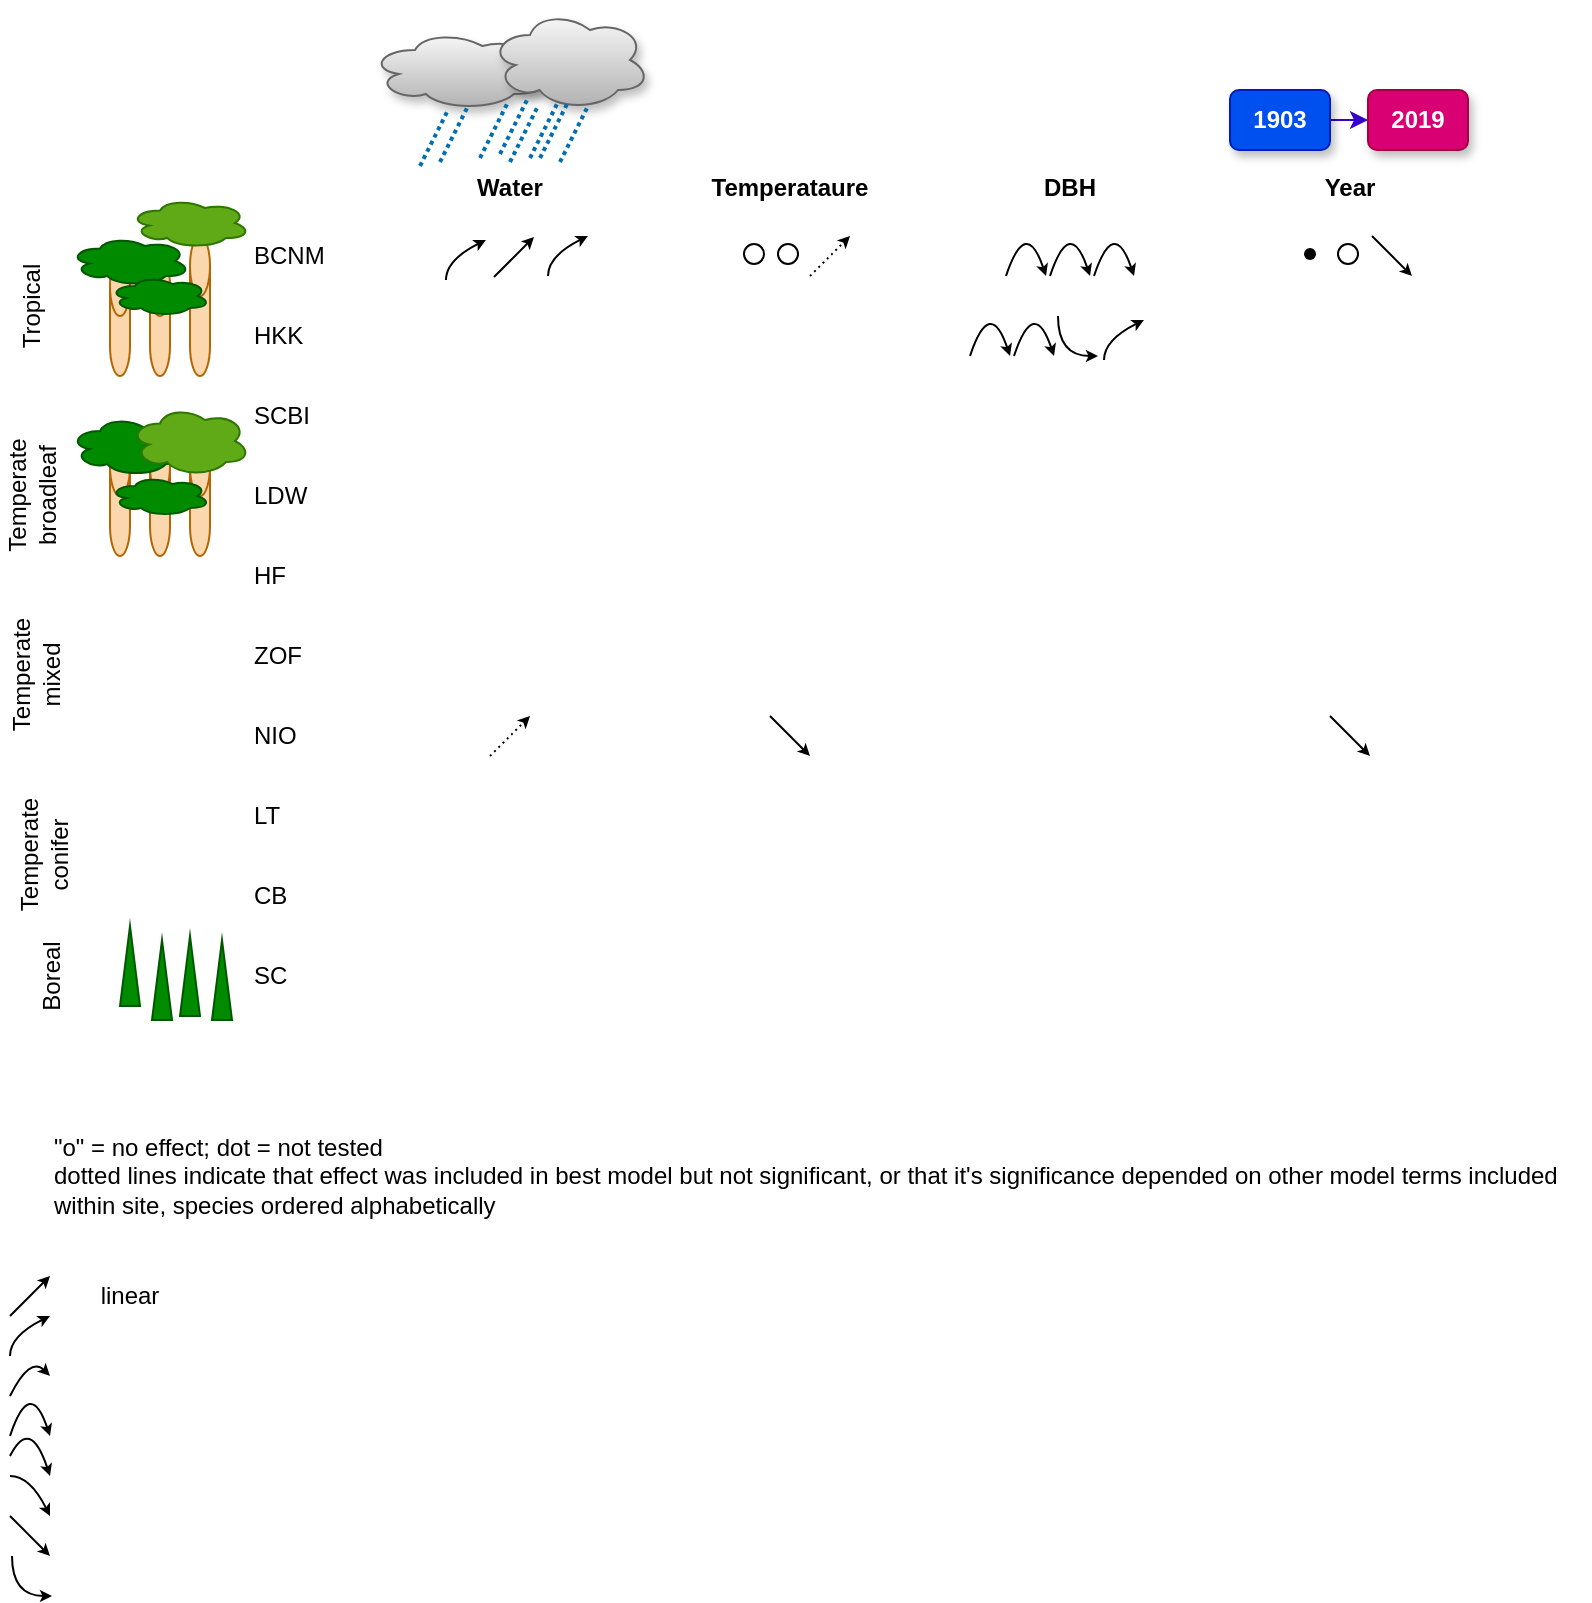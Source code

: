 <mxfile version="14.9.2" type="github">
  <diagram id="vM3CRT6O0fSCeh9qT38K" name="Page-1">
    <mxGraphModel dx="1186" dy="762" grid="1" gridSize="10" guides="1" tooltips="1" connect="1" arrows="1" fold="1" page="1" pageScale="1" pageWidth="850" pageHeight="1100" math="0" shadow="0">
      <root>
        <mxCell id="0" />
        <mxCell id="1" parent="0" />
        <mxCell id="987n7R604m4FKBWGDY3R-28" value="" style="shape=cylinder3;whiteSpace=wrap;html=1;boundedLbl=1;backgroundOutline=1;size=15;align=center;fillColor=#fad7ac;strokeColor=#b46504;" vertex="1" parent="1">
          <mxGeometry x="130" y="120" width="10" height="70" as="geometry" />
        </mxCell>
        <mxCell id="987n7R604m4FKBWGDY3R-27" value="" style="shape=cylinder3;whiteSpace=wrap;html=1;boundedLbl=1;backgroundOutline=1;size=15;align=center;fillColor=#fad7ac;strokeColor=#b46504;" vertex="1" parent="1">
          <mxGeometry x="110" y="130" width="10" height="60" as="geometry" />
        </mxCell>
        <mxCell id="987n7R604m4FKBWGDY3R-26" value="" style="shape=cylinder3;whiteSpace=wrap;html=1;boundedLbl=1;backgroundOutline=1;size=15;align=center;fillColor=#fad7ac;strokeColor=#b46504;" vertex="1" parent="1">
          <mxGeometry x="90" y="130" width="10" height="60" as="geometry" />
        </mxCell>
        <mxCell id="987n7R604m4FKBWGDY3R-1" value="Tropical" style="text;html=1;strokeColor=none;fillColor=none;align=center;verticalAlign=middle;whiteSpace=wrap;rounded=0;rotation=-90;" vertex="1" parent="1">
          <mxGeometry x="26" y="145" width="50" height="20" as="geometry" />
        </mxCell>
        <mxCell id="987n7R604m4FKBWGDY3R-2" value="BCNM" style="text;html=1;strokeColor=none;fillColor=none;align=left;verticalAlign=middle;whiteSpace=wrap;rounded=0;" vertex="1" parent="1">
          <mxGeometry x="160" y="120" width="40" height="20" as="geometry" />
        </mxCell>
        <mxCell id="987n7R604m4FKBWGDY3R-4" value="&lt;div&gt;HKK&lt;/div&gt;" style="text;html=1;strokeColor=none;fillColor=none;align=left;verticalAlign=middle;whiteSpace=wrap;rounded=0;" vertex="1" parent="1">
          <mxGeometry x="160" y="160" width="40" height="20" as="geometry" />
        </mxCell>
        <mxCell id="987n7R604m4FKBWGDY3R-5" value="SCBI" style="text;html=1;strokeColor=none;fillColor=none;align=left;verticalAlign=middle;whiteSpace=wrap;rounded=0;" vertex="1" parent="1">
          <mxGeometry x="160" y="200" width="40" height="20" as="geometry" />
        </mxCell>
        <mxCell id="987n7R604m4FKBWGDY3R-7" value="LDW" style="text;html=1;strokeColor=none;fillColor=none;align=left;verticalAlign=middle;whiteSpace=wrap;rounded=0;" vertex="1" parent="1">
          <mxGeometry x="160" y="240" width="40" height="20" as="geometry" />
        </mxCell>
        <mxCell id="987n7R604m4FKBWGDY3R-10" value="HF" style="text;html=1;strokeColor=none;fillColor=none;align=left;verticalAlign=middle;whiteSpace=wrap;rounded=0;" vertex="1" parent="1">
          <mxGeometry x="160" y="280" width="40" height="20" as="geometry" />
        </mxCell>
        <mxCell id="987n7R604m4FKBWGDY3R-11" value="ZOF" style="text;html=1;strokeColor=none;fillColor=none;align=left;verticalAlign=middle;whiteSpace=wrap;rounded=0;" vertex="1" parent="1">
          <mxGeometry x="160" y="320" width="40" height="20" as="geometry" />
        </mxCell>
        <mxCell id="987n7R604m4FKBWGDY3R-12" value="NIO" style="text;html=1;strokeColor=none;fillColor=none;align=left;verticalAlign=middle;whiteSpace=wrap;rounded=0;" vertex="1" parent="1">
          <mxGeometry x="160" y="360" width="40" height="20" as="geometry" />
        </mxCell>
        <mxCell id="987n7R604m4FKBWGDY3R-13" value="LT" style="text;html=1;strokeColor=none;fillColor=none;align=left;verticalAlign=middle;whiteSpace=wrap;rounded=0;" vertex="1" parent="1">
          <mxGeometry x="160" y="400" width="40" height="20" as="geometry" />
        </mxCell>
        <mxCell id="987n7R604m4FKBWGDY3R-14" value="CB" style="text;html=1;strokeColor=none;fillColor=none;align=left;verticalAlign=middle;whiteSpace=wrap;rounded=0;" vertex="1" parent="1">
          <mxGeometry x="160" y="440" width="40" height="20" as="geometry" />
        </mxCell>
        <mxCell id="987n7R604m4FKBWGDY3R-15" value="SC" style="text;html=1;strokeColor=none;fillColor=none;align=left;verticalAlign=middle;whiteSpace=wrap;rounded=0;" vertex="1" parent="1">
          <mxGeometry x="160" y="480" width="40" height="20" as="geometry" />
        </mxCell>
        <mxCell id="987n7R604m4FKBWGDY3R-16" value="Water" style="text;html=1;strokeColor=none;fillColor=none;align=center;verticalAlign=middle;whiteSpace=wrap;rounded=0;fontStyle=1" vertex="1" parent="1">
          <mxGeometry x="220" y="86" width="140" height="20" as="geometry" />
        </mxCell>
        <mxCell id="987n7R604m4FKBWGDY3R-17" value="Temperataure" style="text;html=1;strokeColor=none;fillColor=none;align=center;verticalAlign=middle;whiteSpace=wrap;rounded=0;fontStyle=1" vertex="1" parent="1">
          <mxGeometry x="360" y="86" width="140" height="20" as="geometry" />
        </mxCell>
        <mxCell id="987n7R604m4FKBWGDY3R-18" value="DBH" style="text;html=1;strokeColor=none;fillColor=none;align=center;verticalAlign=middle;whiteSpace=wrap;rounded=0;fontStyle=1" vertex="1" parent="1">
          <mxGeometry x="500" y="86" width="140" height="20" as="geometry" />
        </mxCell>
        <mxCell id="987n7R604m4FKBWGDY3R-19" value="Year" style="text;html=1;strokeColor=none;fillColor=none;align=center;verticalAlign=middle;whiteSpace=wrap;rounded=0;fontStyle=1" vertex="1" parent="1">
          <mxGeometry x="640" y="86" width="140" height="20" as="geometry" />
        </mxCell>
        <mxCell id="987n7R604m4FKBWGDY3R-20" value="Boreal" style="text;html=1;strokeColor=none;fillColor=none;align=center;verticalAlign=middle;whiteSpace=wrap;rounded=0;rotation=-90;" vertex="1" parent="1">
          <mxGeometry x="36" y="480" width="50" height="20" as="geometry" />
        </mxCell>
        <mxCell id="987n7R604m4FKBWGDY3R-21" value="Temperate broadleaf" style="text;html=1;strokeColor=none;fillColor=none;align=center;verticalAlign=middle;whiteSpace=wrap;rounded=0;rotation=-90;" vertex="1" parent="1">
          <mxGeometry x="17.75" y="240" width="66.5" height="20" as="geometry" />
        </mxCell>
        <mxCell id="987n7R604m4FKBWGDY3R-23" value="" style="ellipse;shape=cloud;whiteSpace=wrap;html=1;align=center;fillColor=#008a00;strokeColor=#005700;fontColor=#ffffff;" vertex="1" parent="1">
          <mxGeometry x="70" y="120" width="60" height="25" as="geometry" />
        </mxCell>
        <mxCell id="987n7R604m4FKBWGDY3R-24" value="" style="ellipse;shape=cloud;whiteSpace=wrap;html=1;align=center;fillColor=#008a00;strokeColor=#005700;fontColor=#ffffff;" vertex="1" parent="1">
          <mxGeometry x="90" y="140" width="50" height="20" as="geometry" />
        </mxCell>
        <mxCell id="987n7R604m4FKBWGDY3R-25" value="" style="ellipse;shape=cloud;whiteSpace=wrap;html=1;align=center;fillColor=#60a917;strokeColor=#2D7600;fontColor=#ffffff;" vertex="1" parent="1">
          <mxGeometry x="100" y="101" width="60" height="25" as="geometry" />
        </mxCell>
        <mxCell id="987n7R604m4FKBWGDY3R-32" value="" style="shape=cylinder3;whiteSpace=wrap;html=1;boundedLbl=1;backgroundOutline=1;size=15;align=center;fillColor=#fad7ac;strokeColor=#b46504;" vertex="1" parent="1">
          <mxGeometry x="130" y="220" width="10" height="60" as="geometry" />
        </mxCell>
        <mxCell id="987n7R604m4FKBWGDY3R-33" value="" style="shape=cylinder3;whiteSpace=wrap;html=1;boundedLbl=1;backgroundOutline=1;size=15;align=center;fillColor=#fad7ac;strokeColor=#b46504;" vertex="1" parent="1">
          <mxGeometry x="110" y="220" width="10" height="60" as="geometry" />
        </mxCell>
        <mxCell id="987n7R604m4FKBWGDY3R-34" value="" style="shape=cylinder3;whiteSpace=wrap;html=1;boundedLbl=1;backgroundOutline=1;size=15;align=center;fillColor=#fad7ac;strokeColor=#b46504;" vertex="1" parent="1">
          <mxGeometry x="90" y="220" width="10" height="60" as="geometry" />
        </mxCell>
        <mxCell id="987n7R604m4FKBWGDY3R-35" value="" style="ellipse;shape=cloud;whiteSpace=wrap;html=1;align=center;fillColor=#008a00;strokeColor=#005700;fontColor=#ffffff;" vertex="1" parent="1">
          <mxGeometry x="70" y="210" width="60" height="30" as="geometry" />
        </mxCell>
        <mxCell id="987n7R604m4FKBWGDY3R-36" value="" style="ellipse;shape=cloud;whiteSpace=wrap;html=1;align=center;fillColor=#60a917;strokeColor=#2D7600;fontColor=#ffffff;" vertex="1" parent="1">
          <mxGeometry x="100" y="205" width="60" height="35" as="geometry" />
        </mxCell>
        <mxCell id="987n7R604m4FKBWGDY3R-38" value="" style="ellipse;shape=cloud;whiteSpace=wrap;html=1;align=center;fillColor=#008a00;strokeColor=#005700;fontColor=#ffffff;" vertex="1" parent="1">
          <mxGeometry x="90" y="240" width="50" height="20" as="geometry" />
        </mxCell>
        <mxCell id="987n7R604m4FKBWGDY3R-39" value="" style="triangle;whiteSpace=wrap;html=1;align=center;rotation=-90;fillColor=#008a00;strokeColor=#005700;fontColor=#ffffff;" vertex="1" parent="1">
          <mxGeometry x="80" y="480" width="40" height="10" as="geometry" />
        </mxCell>
        <mxCell id="987n7R604m4FKBWGDY3R-40" value="" style="triangle;whiteSpace=wrap;html=1;align=center;rotation=-90;fillColor=#008a00;strokeColor=#005700;fontColor=#ffffff;" vertex="1" parent="1">
          <mxGeometry x="96" y="487" width="40" height="10" as="geometry" />
        </mxCell>
        <mxCell id="987n7R604m4FKBWGDY3R-41" value="" style="triangle;whiteSpace=wrap;html=1;align=center;rotation=-90;fillColor=#008a00;strokeColor=#005700;fontColor=#ffffff;" vertex="1" parent="1">
          <mxGeometry x="110" y="485" width="40" height="10" as="geometry" />
        </mxCell>
        <mxCell id="987n7R604m4FKBWGDY3R-42" value="" style="triangle;whiteSpace=wrap;html=1;align=center;rotation=-90;fillColor=#008a00;strokeColor=#005700;fontColor=#ffffff;" vertex="1" parent="1">
          <mxGeometry x="126" y="487" width="40" height="10" as="geometry" />
        </mxCell>
        <mxCell id="987n7R604m4FKBWGDY3R-45" value="Temperate conifer" style="text;html=1;strokeColor=none;fillColor=none;align=center;verticalAlign=middle;whiteSpace=wrap;rounded=0;rotation=-90;" vertex="1" parent="1">
          <mxGeometry x="23.5" y="420" width="66.5" height="20" as="geometry" />
        </mxCell>
        <mxCell id="987n7R604m4FKBWGDY3R-46" value="Temperate mixed" style="text;html=1;strokeColor=none;fillColor=none;align=center;verticalAlign=middle;whiteSpace=wrap;rounded=0;rotation=-90;" vertex="1" parent="1">
          <mxGeometry x="19.5" y="330" width="66.5" height="20" as="geometry" />
        </mxCell>
        <mxCell id="987n7R604m4FKBWGDY3R-49" style="rounded=0;orthogonalLoop=1;jettySize=auto;html=1;exitX=1;exitY=0.5;exitDx=0;exitDy=0;entryX=0;entryY=0.5;entryDx=0;entryDy=0;fillColor=#6a00ff;strokeColor=#3700CC;" edge="1" parent="1" source="987n7R604m4FKBWGDY3R-47" target="987n7R604m4FKBWGDY3R-48">
          <mxGeometry relative="1" as="geometry" />
        </mxCell>
        <mxCell id="987n7R604m4FKBWGDY3R-47" value="1903" style="text;html=1;align=center;verticalAlign=middle;whiteSpace=wrap;rounded=1;shadow=1;fontStyle=1;fillColor=#0050ef;strokeColor=#001DBC;fontColor=#ffffff;" vertex="1" parent="1">
          <mxGeometry x="650" y="47" width="50" height="30" as="geometry" />
        </mxCell>
        <mxCell id="987n7R604m4FKBWGDY3R-48" value="2019" style="text;html=1;align=center;verticalAlign=middle;whiteSpace=wrap;rounded=1;shadow=1;fontStyle=1;fillColor=#d80073;strokeColor=#A50040;fontColor=#ffffff;" vertex="1" parent="1">
          <mxGeometry x="719" y="47" width="50" height="30" as="geometry" />
        </mxCell>
        <mxCell id="987n7R604m4FKBWGDY3R-50" value="" style="ellipse;shape=cloud;whiteSpace=wrap;html=1;rounded=1;shadow=1;align=center;gradientColor=#b3b3b3;fillColor=#f5f5f5;strokeColor=#666666;" vertex="1" parent="1">
          <mxGeometry x="220" y="17" width="90" height="40" as="geometry" />
        </mxCell>
        <mxCell id="987n7R604m4FKBWGDY3R-52" value="" style="ellipse;shape=cloud;whiteSpace=wrap;html=1;rounded=1;shadow=1;align=center;gradientColor=#b3b3b3;fillColor=#f5f5f5;strokeColor=#666666;" vertex="1" parent="1">
          <mxGeometry x="280" y="7" width="80" height="50" as="geometry" />
        </mxCell>
        <mxCell id="987n7R604m4FKBWGDY3R-56" value="" style="endArrow=none;dashed=1;html=1;dashPattern=1 1;strokeWidth=2;rounded=0;entryX=0.55;entryY=0.95;entryDx=0;entryDy=0;entryPerimeter=0;fillColor=#1ba1e2;strokeColor=#006EAF;" edge="1" parent="1">
          <mxGeometry width="50" height="50" relative="1" as="geometry">
            <mxPoint x="275" y="81" as="sourcePoint" />
            <mxPoint x="288.5" y="54" as="targetPoint" />
          </mxGeometry>
        </mxCell>
        <mxCell id="987n7R604m4FKBWGDY3R-57" value="" style="endArrow=none;dashed=1;html=1;dashPattern=1 1;strokeWidth=2;rounded=0;entryX=0.55;entryY=0.95;entryDx=0;entryDy=0;entryPerimeter=0;fillColor=#1ba1e2;strokeColor=#006EAF;" edge="1" parent="1">
          <mxGeometry width="50" height="50" relative="1" as="geometry">
            <mxPoint x="285" y="79" as="sourcePoint" />
            <mxPoint x="298.5" y="52" as="targetPoint" />
          </mxGeometry>
        </mxCell>
        <mxCell id="987n7R604m4FKBWGDY3R-59" value="" style="endArrow=none;dashed=1;html=1;dashPattern=1 1;strokeWidth=2;rounded=0;entryX=0.55;entryY=0.95;entryDx=0;entryDy=0;entryPerimeter=0;fillColor=#1ba1e2;strokeColor=#006EAF;" edge="1" parent="1">
          <mxGeometry width="50" height="50" relative="1" as="geometry">
            <mxPoint x="305" y="81" as="sourcePoint" />
            <mxPoint x="318.5" y="54" as="targetPoint" />
          </mxGeometry>
        </mxCell>
        <mxCell id="987n7R604m4FKBWGDY3R-60" value="" style="endArrow=none;dashed=1;html=1;dashPattern=1 1;strokeWidth=2;rounded=0;entryX=0.55;entryY=0.95;entryDx=0;entryDy=0;entryPerimeter=0;fillColor=#1ba1e2;strokeColor=#006EAF;" edge="1" parent="1">
          <mxGeometry width="50" height="50" relative="1" as="geometry">
            <mxPoint x="315" y="83" as="sourcePoint" />
            <mxPoint x="328.5" y="56" as="targetPoint" />
          </mxGeometry>
        </mxCell>
        <mxCell id="987n7R604m4FKBWGDY3R-64" value="" style="endArrow=none;dashed=1;html=1;dashPattern=1 1;strokeWidth=2;rounded=0;entryX=0.55;entryY=0.95;entryDx=0;entryDy=0;entryPerimeter=0;fillColor=#1ba1e2;strokeColor=#006EAF;" edge="1" parent="1">
          <mxGeometry width="50" height="50" relative="1" as="geometry">
            <mxPoint x="290" y="83" as="sourcePoint" />
            <mxPoint x="303.5" y="56" as="targetPoint" />
          </mxGeometry>
        </mxCell>
        <mxCell id="987n7R604m4FKBWGDY3R-65" value="" style="endArrow=none;dashed=1;html=1;dashPattern=1 1;strokeWidth=2;rounded=0;entryX=0.55;entryY=0.95;entryDx=0;entryDy=0;entryPerimeter=0;fillColor=#1ba1e2;strokeColor=#006EAF;" edge="1" parent="1">
          <mxGeometry width="50" height="50" relative="1" as="geometry">
            <mxPoint x="300" y="81" as="sourcePoint" />
            <mxPoint x="313.5" y="54" as="targetPoint" />
          </mxGeometry>
        </mxCell>
        <mxCell id="987n7R604m4FKBWGDY3R-66" value="" style="endArrow=none;dashed=1;html=1;dashPattern=1 1;strokeWidth=2;rounded=0;entryX=0.55;entryY=0.95;entryDx=0;entryDy=0;entryPerimeter=0;fillColor=#1ba1e2;strokeColor=#006EAF;" edge="1" parent="1">
          <mxGeometry width="50" height="50" relative="1" as="geometry">
            <mxPoint x="245" y="85" as="sourcePoint" />
            <mxPoint x="258.5" y="58" as="targetPoint" />
          </mxGeometry>
        </mxCell>
        <mxCell id="987n7R604m4FKBWGDY3R-67" value="" style="endArrow=none;dashed=1;html=1;dashPattern=1 1;strokeWidth=2;rounded=0;entryX=0.55;entryY=0.95;entryDx=0;entryDy=0;entryPerimeter=0;fillColor=#1ba1e2;strokeColor=#006EAF;" edge="1" parent="1">
          <mxGeometry width="50" height="50" relative="1" as="geometry">
            <mxPoint x="255" y="83" as="sourcePoint" />
            <mxPoint x="268.5" y="56" as="targetPoint" />
          </mxGeometry>
        </mxCell>
        <mxCell id="987n7R604m4FKBWGDY3R-68" value="&lt;div&gt;&quot;o&quot; = no effect; dot = not tested&lt;br&gt;&lt;/div&gt;&lt;div&gt;dotted lines indicate that effect was included in best model but not significant, or that it&#39;s significance depended on other model terms included&lt;br&gt;&lt;/div&gt;&lt;div&gt;within site, species ordered alphabetically&lt;br&gt;&lt;/div&gt;" style="text;html=1;align=left;verticalAlign=middle;resizable=0;points=[];autosize=1;strokeColor=none;" vertex="1" parent="1">
          <mxGeometry x="60" y="565" width="770" height="50" as="geometry" />
        </mxCell>
        <mxCell id="987n7R604m4FKBWGDY3R-69" value="" style="endArrow=classic;html=1;endSize=3;" edge="1" parent="1">
          <mxGeometry width="50" height="50" relative="1" as="geometry">
            <mxPoint x="282" y="140.5" as="sourcePoint" />
            <mxPoint x="302" y="120.5" as="targetPoint" />
          </mxGeometry>
        </mxCell>
        <mxCell id="987n7R604m4FKBWGDY3R-72" value="" style="endArrow=classic;html=1;endSize=3;" edge="1" parent="1">
          <mxGeometry width="50" height="50" relative="1" as="geometry">
            <mxPoint x="40" y="660" as="sourcePoint" />
            <mxPoint x="60" y="640" as="targetPoint" />
          </mxGeometry>
        </mxCell>
        <mxCell id="987n7R604m4FKBWGDY3R-74" value="linear " style="text;html=1;strokeColor=none;fillColor=none;align=center;verticalAlign=middle;whiteSpace=wrap;rounded=0;shadow=1;" vertex="1" parent="1">
          <mxGeometry x="80" y="640" width="40" height="20" as="geometry" />
        </mxCell>
        <mxCell id="987n7R604m4FKBWGDY3R-75" value="" style="curved=1;endArrow=classic;html=1;endSize=3;" edge="1" parent="1">
          <mxGeometry width="50" height="50" relative="1" as="geometry">
            <mxPoint x="40" y="680" as="sourcePoint" />
            <mxPoint x="60" y="660" as="targetPoint" />
            <Array as="points">
              <mxPoint x="40" y="670" />
            </Array>
          </mxGeometry>
        </mxCell>
        <mxCell id="987n7R604m4FKBWGDY3R-77" value="" style="ellipse;whiteSpace=wrap;html=1;aspect=fixed;rounded=1;shadow=0;align=left;fillColor=none;" vertex="1" parent="1">
          <mxGeometry x="424" y="124" width="10" height="10" as="geometry" />
        </mxCell>
        <mxCell id="987n7R604m4FKBWGDY3R-78" value="" style="ellipse;whiteSpace=wrap;html=1;aspect=fixed;rounded=1;shadow=0;align=left;fillColor=none;" vertex="1" parent="1">
          <mxGeometry x="407" y="124" width="10" height="10" as="geometry" />
        </mxCell>
        <mxCell id="987n7R604m4FKBWGDY3R-79" value="" style="endArrow=classic;html=1;dashed=1;dashPattern=1 2;endSize=3;" edge="1" parent="1">
          <mxGeometry width="50" height="50" relative="1" as="geometry">
            <mxPoint x="440" y="140" as="sourcePoint" />
            <mxPoint x="460" y="120" as="targetPoint" />
          </mxGeometry>
        </mxCell>
        <mxCell id="987n7R604m4FKBWGDY3R-85" value="" style="endArrow=classic;html=1;endSize=3;" edge="1" parent="1">
          <mxGeometry width="50" height="50" relative="1" as="geometry">
            <mxPoint x="721" y="120" as="sourcePoint" />
            <mxPoint x="741" y="140" as="targetPoint" />
          </mxGeometry>
        </mxCell>
        <mxCell id="987n7R604m4FKBWGDY3R-86" value="" style="ellipse;whiteSpace=wrap;html=1;aspect=fixed;rounded=1;shadow=0;align=left;fillColor=none;" vertex="1" parent="1">
          <mxGeometry x="704" y="124" width="10" height="10" as="geometry" />
        </mxCell>
        <mxCell id="987n7R604m4FKBWGDY3R-87" value="" style="ellipse;whiteSpace=wrap;html=1;aspect=fixed;rounded=1;shadow=0;align=left;fillColor=none;" vertex="1" parent="1">
          <mxGeometry x="610" y="195" as="geometry" />
        </mxCell>
        <mxCell id="987n7R604m4FKBWGDY3R-88" value="" style="shape=waypoint;size=6;pointerEvents=1;points=[];fillColor=none;resizable=0;rotatable=0;perimeter=centerPerimeter;snapToPoint=1;rounded=1;shadow=0;align=left;" vertex="1" parent="1">
          <mxGeometry x="670" y="109" width="40" height="40" as="geometry" />
        </mxCell>
        <mxCell id="987n7R604m4FKBWGDY3R-91" value="" style="endArrow=classic;html=1;endSize=3;" edge="1" parent="1">
          <mxGeometry width="50" height="50" relative="1" as="geometry">
            <mxPoint x="700" y="360" as="sourcePoint" />
            <mxPoint x="720" y="380" as="targetPoint" />
          </mxGeometry>
        </mxCell>
        <mxCell id="987n7R604m4FKBWGDY3R-92" value="" style="curved=1;endArrow=classic;html=1;endSize=3;" edge="1" parent="1">
          <mxGeometry width="50" height="50" relative="1" as="geometry">
            <mxPoint x="40" y="730" as="sourcePoint" />
            <mxPoint x="60" y="740" as="targetPoint" />
            <Array as="points">
              <mxPoint x="50" y="710" />
            </Array>
          </mxGeometry>
        </mxCell>
        <mxCell id="987n7R604m4FKBWGDY3R-93" value="" style="endArrow=classic;html=1;endSize=3;" edge="1" parent="1">
          <mxGeometry width="50" height="50" relative="1" as="geometry">
            <mxPoint x="420" y="360" as="sourcePoint" />
            <mxPoint x="440" y="380" as="targetPoint" />
          </mxGeometry>
        </mxCell>
        <mxCell id="987n7R604m4FKBWGDY3R-94" value="" style="endArrow=classic;html=1;dashed=1;dashPattern=1 2;endSize=3;" edge="1" parent="1">
          <mxGeometry width="50" height="50" relative="1" as="geometry">
            <mxPoint x="280" y="380" as="sourcePoint" />
            <mxPoint x="300" y="360" as="targetPoint" />
          </mxGeometry>
        </mxCell>
        <mxCell id="987n7R604m4FKBWGDY3R-101" value="" style="curved=1;endArrow=classic;html=1;endSize=3;" edge="1" parent="1">
          <mxGeometry width="50" height="50" relative="1" as="geometry">
            <mxPoint x="40" y="720" as="sourcePoint" />
            <mxPoint x="60" y="720" as="targetPoint" />
            <Array as="points">
              <mxPoint x="50" y="690" />
            </Array>
          </mxGeometry>
        </mxCell>
        <mxCell id="987n7R604m4FKBWGDY3R-102" value="" style="curved=1;endArrow=classic;html=1;endSize=3;" edge="1" parent="1">
          <mxGeometry width="50" height="50" relative="1" as="geometry">
            <mxPoint x="41" y="780" as="sourcePoint" />
            <mxPoint x="61" y="800" as="targetPoint" />
            <Array as="points">
              <mxPoint x="41" y="800" />
            </Array>
          </mxGeometry>
        </mxCell>
        <mxCell id="987n7R604m4FKBWGDY3R-103" value="" style="endArrow=classic;html=1;endSize=3;" edge="1" parent="1">
          <mxGeometry width="50" height="50" relative="1" as="geometry">
            <mxPoint x="40" y="760" as="sourcePoint" />
            <mxPoint x="60" y="780" as="targetPoint" />
          </mxGeometry>
        </mxCell>
        <mxCell id="987n7R604m4FKBWGDY3R-104" value="" style="curved=1;endArrow=classic;html=1;endSize=3;" edge="1" parent="1">
          <mxGeometry width="50" height="50" relative="1" as="geometry">
            <mxPoint x="40" y="700" as="sourcePoint" />
            <mxPoint x="60" y="690" as="targetPoint" />
            <Array as="points">
              <mxPoint x="50" y="680" />
            </Array>
          </mxGeometry>
        </mxCell>
        <mxCell id="987n7R604m4FKBWGDY3R-105" value="" style="curved=1;endArrow=classic;html=1;endSize=3;" edge="1" parent="1">
          <mxGeometry width="50" height="50" relative="1" as="geometry">
            <mxPoint x="40" y="740" as="sourcePoint" />
            <mxPoint x="60" y="760" as="targetPoint" />
            <Array as="points">
              <mxPoint x="50" y="740" />
            </Array>
          </mxGeometry>
        </mxCell>
        <mxCell id="987n7R604m4FKBWGDY3R-106" value="" style="curved=1;endArrow=classic;html=1;endSize=3;" edge="1" parent="1">
          <mxGeometry width="50" height="50" relative="1" as="geometry">
            <mxPoint x="538" y="140" as="sourcePoint" />
            <mxPoint x="558" y="140" as="targetPoint" />
            <Array as="points">
              <mxPoint x="548" y="110" />
            </Array>
          </mxGeometry>
        </mxCell>
        <mxCell id="987n7R604m4FKBWGDY3R-107" value="" style="curved=1;endArrow=classic;html=1;endSize=3;" edge="1" parent="1">
          <mxGeometry width="50" height="50" relative="1" as="geometry">
            <mxPoint x="560" y="140" as="sourcePoint" />
            <mxPoint x="580" y="140" as="targetPoint" />
            <Array as="points">
              <mxPoint x="570" y="110" />
            </Array>
          </mxGeometry>
        </mxCell>
        <mxCell id="987n7R604m4FKBWGDY3R-108" value="" style="curved=1;endArrow=classic;html=1;endSize=3;" edge="1" parent="1">
          <mxGeometry width="50" height="50" relative="1" as="geometry">
            <mxPoint x="582" y="140" as="sourcePoint" />
            <mxPoint x="602" y="140" as="targetPoint" />
            <Array as="points">
              <mxPoint x="592" y="110" />
            </Array>
          </mxGeometry>
        </mxCell>
        <mxCell id="987n7R604m4FKBWGDY3R-109" value="" style="curved=1;endArrow=classic;html=1;endSize=3;" edge="1" parent="1">
          <mxGeometry width="50" height="50" relative="1" as="geometry">
            <mxPoint x="542" y="180" as="sourcePoint" />
            <mxPoint x="562" y="180" as="targetPoint" />
            <Array as="points">
              <mxPoint x="552" y="150" />
            </Array>
          </mxGeometry>
        </mxCell>
        <mxCell id="987n7R604m4FKBWGDY3R-110" value="" style="curved=1;endArrow=classic;html=1;endSize=3;" edge="1" parent="1">
          <mxGeometry width="50" height="50" relative="1" as="geometry">
            <mxPoint x="520" y="180" as="sourcePoint" />
            <mxPoint x="540" y="180" as="targetPoint" />
            <Array as="points">
              <mxPoint x="530" y="150" />
            </Array>
          </mxGeometry>
        </mxCell>
        <mxCell id="987n7R604m4FKBWGDY3R-111" value="" style="curved=1;endArrow=classic;html=1;endSize=3;" edge="1" parent="1">
          <mxGeometry width="50" height="50" relative="1" as="geometry">
            <mxPoint x="564" y="160" as="sourcePoint" />
            <mxPoint x="584" y="180" as="targetPoint" />
            <Array as="points">
              <mxPoint x="564" y="180" />
            </Array>
          </mxGeometry>
        </mxCell>
        <mxCell id="987n7R604m4FKBWGDY3R-112" value="" style="curved=1;endArrow=classic;html=1;endSize=3;" edge="1" parent="1">
          <mxGeometry width="50" height="50" relative="1" as="geometry">
            <mxPoint x="587" y="182" as="sourcePoint" />
            <mxPoint x="607" y="162" as="targetPoint" />
            <Array as="points">
              <mxPoint x="587" y="172" />
            </Array>
          </mxGeometry>
        </mxCell>
        <mxCell id="987n7R604m4FKBWGDY3R-113" value="" style="curved=1;endArrow=classic;html=1;endSize=3;" edge="1" parent="1">
          <mxGeometry width="50" height="50" relative="1" as="geometry">
            <mxPoint x="258" y="142" as="sourcePoint" />
            <mxPoint x="278" y="122" as="targetPoint" />
            <Array as="points">
              <mxPoint x="258" y="132" />
            </Array>
          </mxGeometry>
        </mxCell>
        <mxCell id="987n7R604m4FKBWGDY3R-114" value="" style="curved=1;endArrow=classic;html=1;endSize=3;" edge="1" parent="1">
          <mxGeometry width="50" height="50" relative="1" as="geometry">
            <mxPoint x="309" y="140" as="sourcePoint" />
            <mxPoint x="329" y="120" as="targetPoint" />
            <Array as="points">
              <mxPoint x="309" y="130" />
            </Array>
          </mxGeometry>
        </mxCell>
      </root>
    </mxGraphModel>
  </diagram>
</mxfile>

